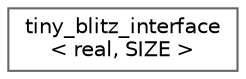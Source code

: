 digraph "类继承关系图"
{
 // LATEX_PDF_SIZE
  bgcolor="transparent";
  edge [fontname=Helvetica,fontsize=10,labelfontname=Helvetica,labelfontsize=10];
  node [fontname=Helvetica,fontsize=10,shape=box,height=0.2,width=0.4];
  rankdir="LR";
  Node0 [id="Node000000",label="tiny_blitz_interface\l\< real, SIZE \>",height=0.2,width=0.4,color="grey40", fillcolor="white", style="filled",URL="$classtiny__blitz__interface.html",tooltip=" "];
}
